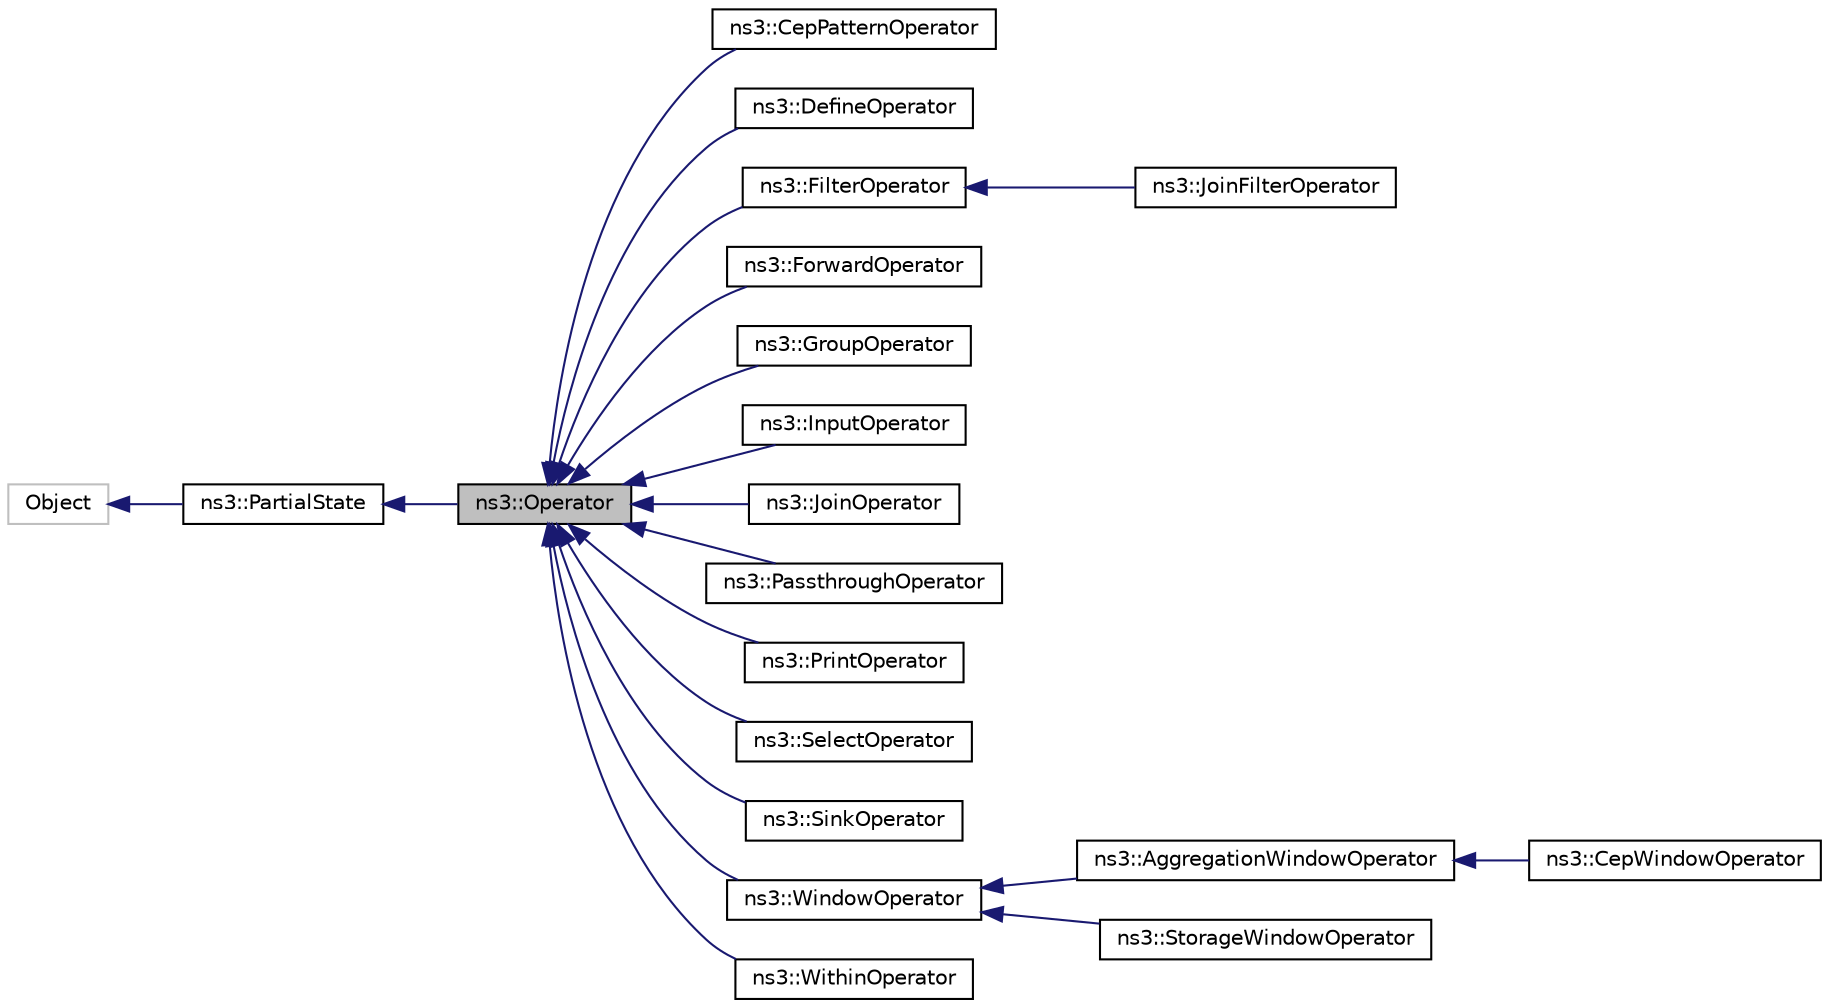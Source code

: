 digraph "ns3::Operator"
{
 // LATEX_PDF_SIZE
  edge [fontname="Helvetica",fontsize="10",labelfontname="Helvetica",labelfontsize="10"];
  node [fontname="Helvetica",fontsize="10",shape=record];
  rankdir="LR";
  Node1 [label="ns3::Operator",height=0.2,width=0.4,color="black", fillcolor="grey75", style="filled", fontcolor="black",tooltip=" "];
  Node2 -> Node1 [dir="back",color="midnightblue",fontsize="10",style="solid",fontname="Helvetica"];
  Node2 [label="ns3::PartialState",height=0.2,width=0.4,color="black", fillcolor="white", style="filled",URL="$classns3_1_1_partial_state.html",tooltip=" "];
  Node3 -> Node2 [dir="back",color="midnightblue",fontsize="10",style="solid",fontname="Helvetica"];
  Node3 [label="Object",height=0.2,width=0.4,color="grey75", fillcolor="white", style="filled",tooltip=" "];
  Node1 -> Node4 [dir="back",color="midnightblue",fontsize="10",style="solid",fontname="Helvetica"];
  Node4 [label="ns3::CepPatternOperator",height=0.2,width=0.4,color="black", fillcolor="white", style="filled",URL="$classns3_1_1_cep_pattern_operator.html",tooltip=" "];
  Node1 -> Node5 [dir="back",color="midnightblue",fontsize="10",style="solid",fontname="Helvetica"];
  Node5 [label="ns3::DefineOperator",height=0.2,width=0.4,color="black", fillcolor="white", style="filled",URL="$classns3_1_1_define_operator.html",tooltip=" "];
  Node1 -> Node6 [dir="back",color="midnightblue",fontsize="10",style="solid",fontname="Helvetica"];
  Node6 [label="ns3::FilterOperator",height=0.2,width=0.4,color="black", fillcolor="white", style="filled",URL="$classns3_1_1_filter_operator.html",tooltip=" "];
  Node6 -> Node7 [dir="back",color="midnightblue",fontsize="10",style="solid",fontname="Helvetica"];
  Node7 [label="ns3::JoinFilterOperator",height=0.2,width=0.4,color="black", fillcolor="white", style="filled",URL="$classns3_1_1_join_filter_operator.html",tooltip=" "];
  Node1 -> Node8 [dir="back",color="midnightblue",fontsize="10",style="solid",fontname="Helvetica"];
  Node8 [label="ns3::ForwardOperator",height=0.2,width=0.4,color="black", fillcolor="white", style="filled",URL="$classns3_1_1_forward_operator.html",tooltip=" "];
  Node1 -> Node9 [dir="back",color="midnightblue",fontsize="10",style="solid",fontname="Helvetica"];
  Node9 [label="ns3::GroupOperator",height=0.2,width=0.4,color="black", fillcolor="white", style="filled",URL="$classns3_1_1_group_operator.html",tooltip=" "];
  Node1 -> Node10 [dir="back",color="midnightblue",fontsize="10",style="solid",fontname="Helvetica"];
  Node10 [label="ns3::InputOperator",height=0.2,width=0.4,color="black", fillcolor="white", style="filled",URL="$classns3_1_1_input_operator.html",tooltip=" "];
  Node1 -> Node11 [dir="back",color="midnightblue",fontsize="10",style="solid",fontname="Helvetica"];
  Node11 [label="ns3::JoinOperator",height=0.2,width=0.4,color="black", fillcolor="white", style="filled",URL="$classns3_1_1_join_operator.html",tooltip=" "];
  Node1 -> Node12 [dir="back",color="midnightblue",fontsize="10",style="solid",fontname="Helvetica"];
  Node12 [label="ns3::PassthroughOperator",height=0.2,width=0.4,color="black", fillcolor="white", style="filled",URL="$classns3_1_1_passthrough_operator.html",tooltip=" "];
  Node1 -> Node13 [dir="back",color="midnightblue",fontsize="10",style="solid",fontname="Helvetica"];
  Node13 [label="ns3::PrintOperator",height=0.2,width=0.4,color="black", fillcolor="white", style="filled",URL="$classns3_1_1_print_operator.html",tooltip=" "];
  Node1 -> Node14 [dir="back",color="midnightblue",fontsize="10",style="solid",fontname="Helvetica"];
  Node14 [label="ns3::SelectOperator",height=0.2,width=0.4,color="black", fillcolor="white", style="filled",URL="$classns3_1_1_select_operator.html",tooltip=" "];
  Node1 -> Node15 [dir="back",color="midnightblue",fontsize="10",style="solid",fontname="Helvetica"];
  Node15 [label="ns3::SinkOperator",height=0.2,width=0.4,color="black", fillcolor="white", style="filled",URL="$classns3_1_1_sink_operator.html",tooltip=" "];
  Node1 -> Node16 [dir="back",color="midnightblue",fontsize="10",style="solid",fontname="Helvetica"];
  Node16 [label="ns3::WindowOperator",height=0.2,width=0.4,color="black", fillcolor="white", style="filled",URL="$classns3_1_1_window_operator.html",tooltip=" "];
  Node16 -> Node17 [dir="back",color="midnightblue",fontsize="10",style="solid",fontname="Helvetica"];
  Node17 [label="ns3::AggregationWindowOperator",height=0.2,width=0.4,color="black", fillcolor="white", style="filled",URL="$classns3_1_1_aggregation_window_operator.html",tooltip=" "];
  Node17 -> Node18 [dir="back",color="midnightblue",fontsize="10",style="solid",fontname="Helvetica"];
  Node18 [label="ns3::CepWindowOperator",height=0.2,width=0.4,color="black", fillcolor="white", style="filled",URL="$classns3_1_1_cep_window_operator.html",tooltip=" "];
  Node16 -> Node19 [dir="back",color="midnightblue",fontsize="10",style="solid",fontname="Helvetica"];
  Node19 [label="ns3::StorageWindowOperator",height=0.2,width=0.4,color="black", fillcolor="white", style="filled",URL="$classns3_1_1_storage_window_operator.html",tooltip=" "];
  Node1 -> Node20 [dir="back",color="midnightblue",fontsize="10",style="solid",fontname="Helvetica"];
  Node20 [label="ns3::WithinOperator",height=0.2,width=0.4,color="black", fillcolor="white", style="filled",URL="$classns3_1_1_within_operator.html",tooltip=" "];
}
